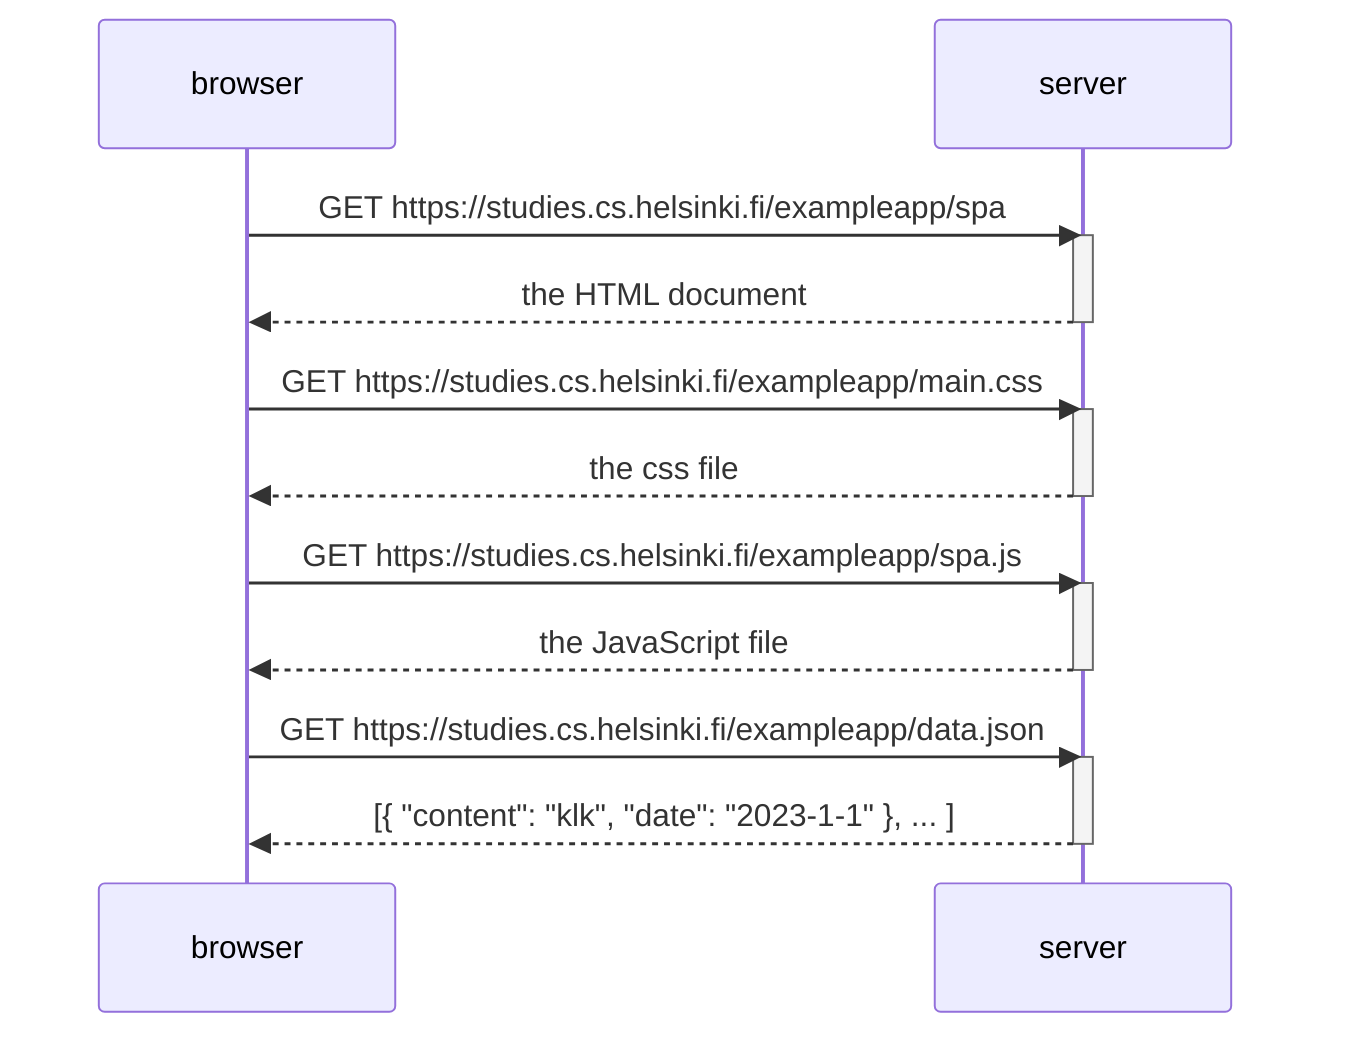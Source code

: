 sequenceDiagram
    participant browser
    participant server

    
    browser->>server: GET https://studies.cs.helsinki.fi/exampleapp/spa
    activate server
    server-->>browser: the HTML document
    deactivate server

    browser->>server: GET https://studies.cs.helsinki.fi/exampleapp/main.css
    activate server
    server-->>browser: the css file
    deactivate server

    browser->>server: GET https://studies.cs.helsinki.fi/exampleapp/spa.js
    activate server
    server-->>browser: the JavaScript file
    deactivate server



    browser->>server: GET https://studies.cs.helsinki.fi/exampleapp/data.json
    activate server
    server-->>browser: [{ "content": "klk", "date": "2023-1-1" }, ... ]
    deactivate server